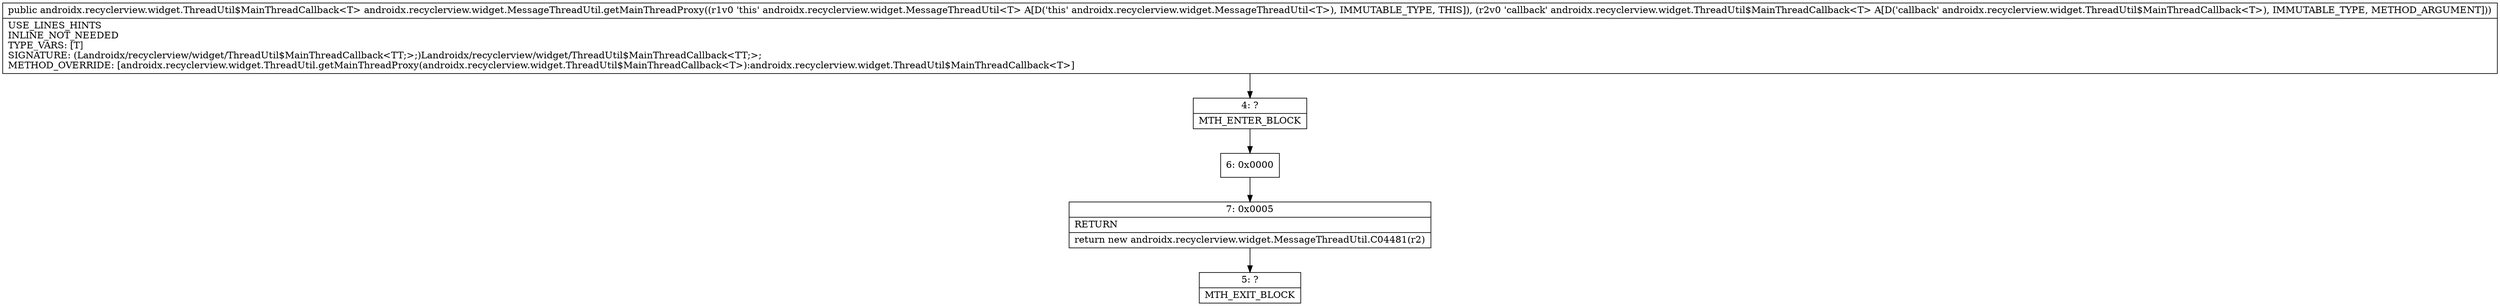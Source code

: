 digraph "CFG forandroidx.recyclerview.widget.MessageThreadUtil.getMainThreadProxy(Landroidx\/recyclerview\/widget\/ThreadUtil$MainThreadCallback;)Landroidx\/recyclerview\/widget\/ThreadUtil$MainThreadCallback;" {
Node_4 [shape=record,label="{4\:\ ?|MTH_ENTER_BLOCK\l}"];
Node_6 [shape=record,label="{6\:\ 0x0000}"];
Node_7 [shape=record,label="{7\:\ 0x0005|RETURN\l|return new androidx.recyclerview.widget.MessageThreadUtil.C04481(r2)\l}"];
Node_5 [shape=record,label="{5\:\ ?|MTH_EXIT_BLOCK\l}"];
MethodNode[shape=record,label="{public androidx.recyclerview.widget.ThreadUtil$MainThreadCallback\<T\> androidx.recyclerview.widget.MessageThreadUtil.getMainThreadProxy((r1v0 'this' androidx.recyclerview.widget.MessageThreadUtil\<T\> A[D('this' androidx.recyclerview.widget.MessageThreadUtil\<T\>), IMMUTABLE_TYPE, THIS]), (r2v0 'callback' androidx.recyclerview.widget.ThreadUtil$MainThreadCallback\<T\> A[D('callback' androidx.recyclerview.widget.ThreadUtil$MainThreadCallback\<T\>), IMMUTABLE_TYPE, METHOD_ARGUMENT]))  | USE_LINES_HINTS\lINLINE_NOT_NEEDED\lTYPE_VARS: [T]\lSIGNATURE: (Landroidx\/recyclerview\/widget\/ThreadUtil$MainThreadCallback\<TT;\>;)Landroidx\/recyclerview\/widget\/ThreadUtil$MainThreadCallback\<TT;\>;\lMETHOD_OVERRIDE: [androidx.recyclerview.widget.ThreadUtil.getMainThreadProxy(androidx.recyclerview.widget.ThreadUtil$MainThreadCallback\<T\>):androidx.recyclerview.widget.ThreadUtil$MainThreadCallback\<T\>]\l}"];
MethodNode -> Node_4;Node_4 -> Node_6;
Node_6 -> Node_7;
Node_7 -> Node_5;
}

